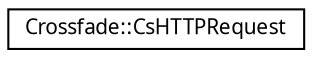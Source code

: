 digraph G
{
  edge [fontname="FreeSans.ttf",fontsize=10,labelfontname="FreeSans.ttf",labelfontsize=10];
  node [fontname="FreeSans.ttf",fontsize=10,shape=record];
  rankdir=LR;
  Node1 [label="Crossfade::CsHTTPRequest",height=0.2,width=0.4,color="black", fillcolor="white", style="filled",URL="$class_crossfade_1_1_cs_h_t_t_p_request.html",tooltip="Summary description for CsHTTPRequest."];
}
